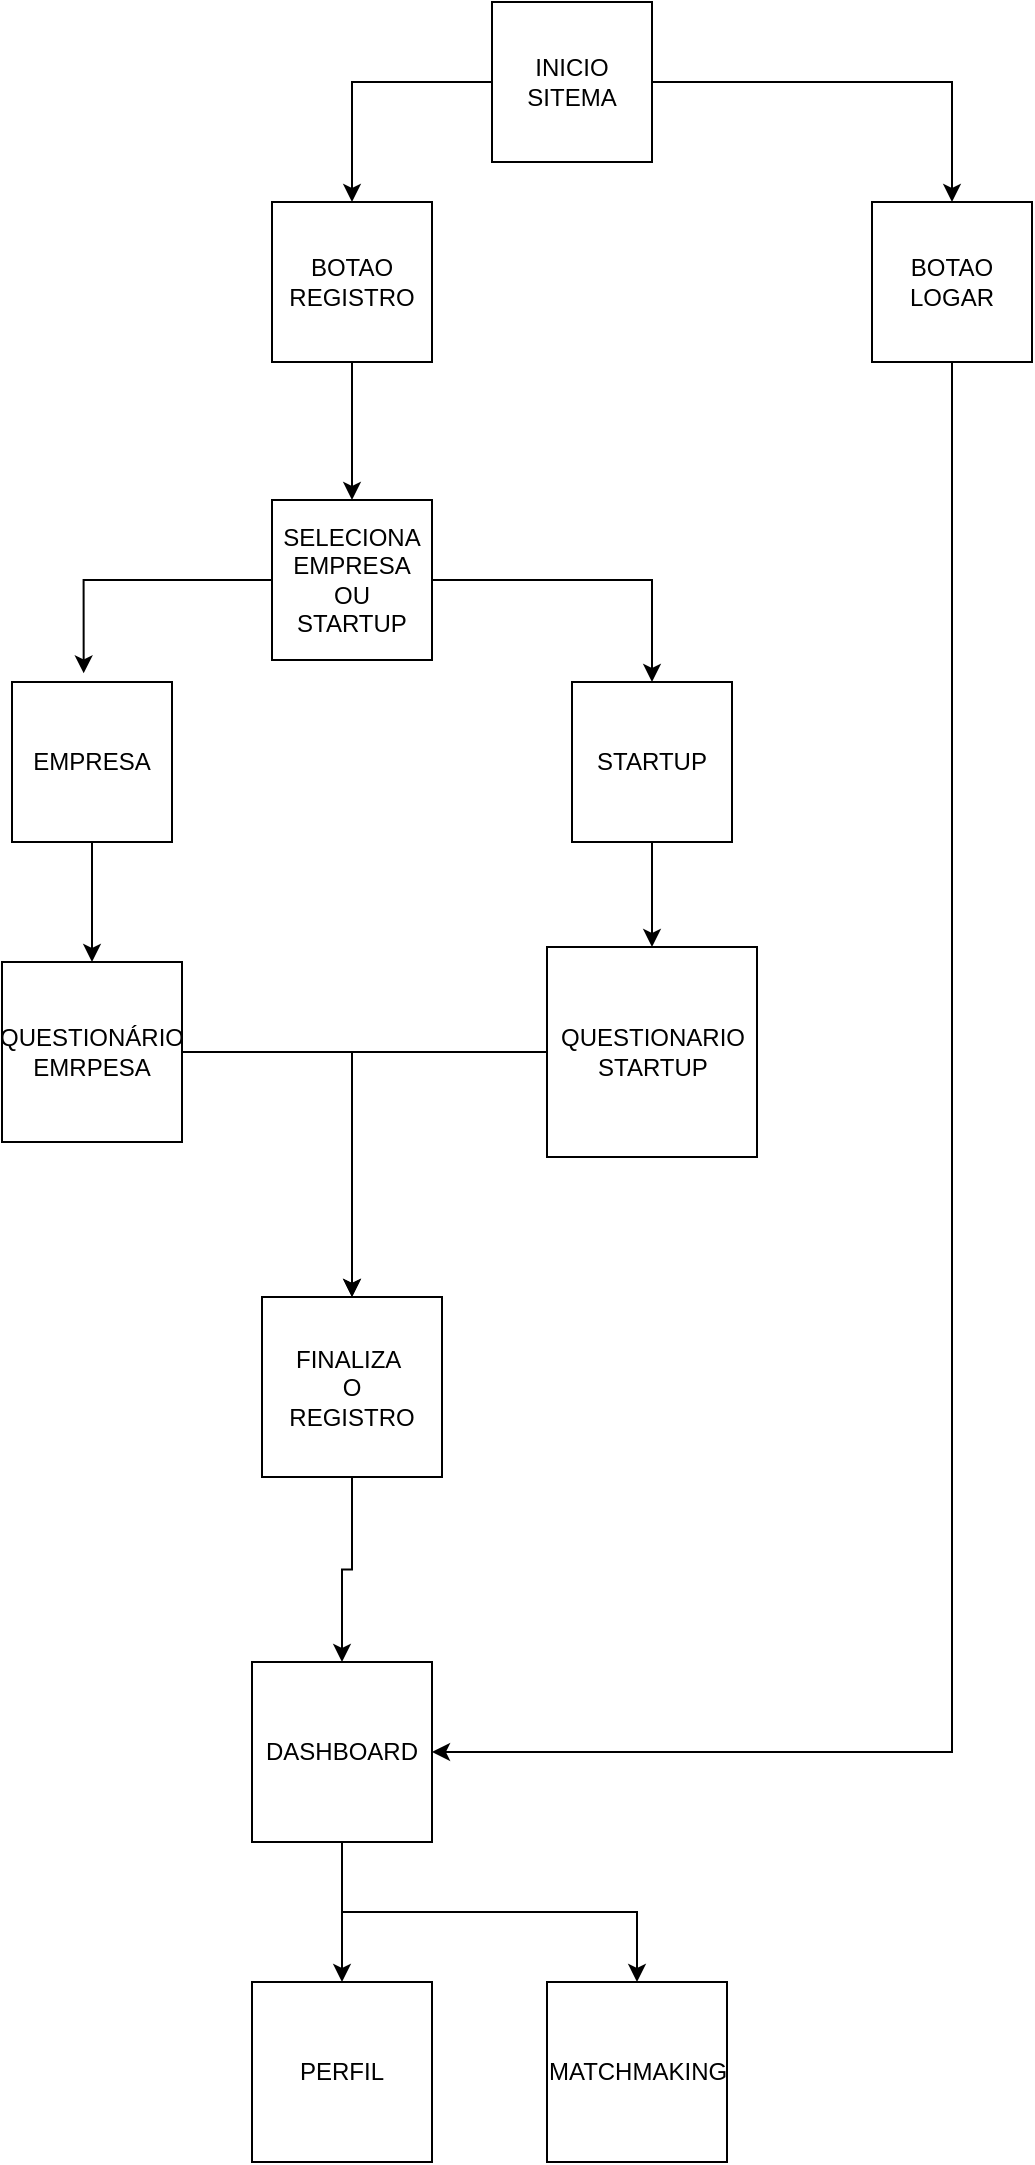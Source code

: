 <mxfile version="21.7.5" type="github">
  <diagram name="Page-1" id="CP0PfoXOIs4rCZpug_A0">
    <mxGraphModel dx="1323" dy="723" grid="1" gridSize="10" guides="1" tooltips="1" connect="1" arrows="1" fold="1" page="1" pageScale="1" pageWidth="850" pageHeight="1100" math="0" shadow="0">
      <root>
        <mxCell id="0" />
        <mxCell id="1" parent="0" />
        <mxCell id="3KQH8PXXAdi36EpR8eOV-6" style="edgeStyle=orthogonalEdgeStyle;rounded=0;orthogonalLoop=1;jettySize=auto;html=1;entryX=0.5;entryY=0;entryDx=0;entryDy=0;" edge="1" parent="1" source="3KQH8PXXAdi36EpR8eOV-1" target="3KQH8PXXAdi36EpR8eOV-2">
          <mxGeometry relative="1" as="geometry" />
        </mxCell>
        <mxCell id="3KQH8PXXAdi36EpR8eOV-1" value="BOTAO REGISTRO" style="whiteSpace=wrap;html=1;aspect=fixed;" vertex="1" parent="1">
          <mxGeometry x="320" y="110" width="80" height="80" as="geometry" />
        </mxCell>
        <mxCell id="3KQH8PXXAdi36EpR8eOV-8" style="edgeStyle=orthogonalEdgeStyle;rounded=0;orthogonalLoop=1;jettySize=auto;html=1;exitX=1;exitY=0.5;exitDx=0;exitDy=0;entryX=0.5;entryY=0;entryDx=0;entryDy=0;" edge="1" parent="1" source="3KQH8PXXAdi36EpR8eOV-2" target="3KQH8PXXAdi36EpR8eOV-3">
          <mxGeometry relative="1" as="geometry" />
        </mxCell>
        <mxCell id="3KQH8PXXAdi36EpR8eOV-10" style="edgeStyle=orthogonalEdgeStyle;rounded=0;orthogonalLoop=1;jettySize=auto;html=1;entryX=0.448;entryY=-0.054;entryDx=0;entryDy=0;entryPerimeter=0;" edge="1" parent="1" source="3KQH8PXXAdi36EpR8eOV-2" target="3KQH8PXXAdi36EpR8eOV-9">
          <mxGeometry relative="1" as="geometry" />
        </mxCell>
        <mxCell id="3KQH8PXXAdi36EpR8eOV-2" value="SELECIONA&lt;br&gt;EMPRESA&lt;br&gt;OU&lt;br&gt;STARTUP" style="whiteSpace=wrap;html=1;aspect=fixed;" vertex="1" parent="1">
          <mxGeometry x="320" y="259" width="80" height="80" as="geometry" />
        </mxCell>
        <mxCell id="3KQH8PXXAdi36EpR8eOV-15" style="edgeStyle=orthogonalEdgeStyle;rounded=0;orthogonalLoop=1;jettySize=auto;html=1;entryX=0.5;entryY=0;entryDx=0;entryDy=0;" edge="1" parent="1" source="3KQH8PXXAdi36EpR8eOV-3" target="3KQH8PXXAdi36EpR8eOV-14">
          <mxGeometry relative="1" as="geometry" />
        </mxCell>
        <mxCell id="3KQH8PXXAdi36EpR8eOV-3" value="STARTUP" style="whiteSpace=wrap;html=1;aspect=fixed;" vertex="1" parent="1">
          <mxGeometry x="470" y="350" width="80" height="80" as="geometry" />
        </mxCell>
        <mxCell id="3KQH8PXXAdi36EpR8eOV-12" style="edgeStyle=orthogonalEdgeStyle;rounded=0;orthogonalLoop=1;jettySize=auto;html=1;entryX=0.5;entryY=0;entryDx=0;entryDy=0;" edge="1" parent="1" source="3KQH8PXXAdi36EpR8eOV-9" target="3KQH8PXXAdi36EpR8eOV-11">
          <mxGeometry relative="1" as="geometry" />
        </mxCell>
        <mxCell id="3KQH8PXXAdi36EpR8eOV-9" value="EMPRESA" style="whiteSpace=wrap;html=1;aspect=fixed;" vertex="1" parent="1">
          <mxGeometry x="190" y="350" width="80" height="80" as="geometry" />
        </mxCell>
        <mxCell id="3KQH8PXXAdi36EpR8eOV-17" style="edgeStyle=orthogonalEdgeStyle;rounded=0;orthogonalLoop=1;jettySize=auto;html=1;entryX=0.5;entryY=0;entryDx=0;entryDy=0;" edge="1" parent="1" source="3KQH8PXXAdi36EpR8eOV-11" target="3KQH8PXXAdi36EpR8eOV-16">
          <mxGeometry relative="1" as="geometry" />
        </mxCell>
        <mxCell id="3KQH8PXXAdi36EpR8eOV-11" value="QUESTIONÁRIO&lt;br&gt;EMRPESA" style="whiteSpace=wrap;html=1;aspect=fixed;" vertex="1" parent="1">
          <mxGeometry x="185" y="490" width="90" height="90" as="geometry" />
        </mxCell>
        <mxCell id="3KQH8PXXAdi36EpR8eOV-20" style="edgeStyle=orthogonalEdgeStyle;rounded=0;orthogonalLoop=1;jettySize=auto;html=1;entryX=0.5;entryY=0;entryDx=0;entryDy=0;" edge="1" parent="1" source="3KQH8PXXAdi36EpR8eOV-14" target="3KQH8PXXAdi36EpR8eOV-16">
          <mxGeometry relative="1" as="geometry" />
        </mxCell>
        <mxCell id="3KQH8PXXAdi36EpR8eOV-14" value="QUESTIONARIO&lt;br&gt;STARTUP&lt;br&gt;" style="whiteSpace=wrap;html=1;aspect=fixed;" vertex="1" parent="1">
          <mxGeometry x="457.5" y="482.5" width="105" height="105" as="geometry" />
        </mxCell>
        <mxCell id="3KQH8PXXAdi36EpR8eOV-35" style="edgeStyle=orthogonalEdgeStyle;rounded=0;orthogonalLoop=1;jettySize=auto;html=1;entryX=0.5;entryY=0;entryDx=0;entryDy=0;" edge="1" parent="1" source="3KQH8PXXAdi36EpR8eOV-16" target="3KQH8PXXAdi36EpR8eOV-27">
          <mxGeometry relative="1" as="geometry">
            <mxPoint x="210" y="830" as="targetPoint" />
          </mxGeometry>
        </mxCell>
        <mxCell id="3KQH8PXXAdi36EpR8eOV-16" value="FINALIZA&amp;nbsp;&lt;br&gt;O&lt;br&gt;REGISTRO" style="whiteSpace=wrap;html=1;aspect=fixed;" vertex="1" parent="1">
          <mxGeometry x="315" y="657.5" width="90" height="90" as="geometry" />
        </mxCell>
        <mxCell id="3KQH8PXXAdi36EpR8eOV-25" style="edgeStyle=orthogonalEdgeStyle;rounded=0;orthogonalLoop=1;jettySize=auto;html=1;exitX=0.5;exitY=1;exitDx=0;exitDy=0;entryX=1;entryY=0.5;entryDx=0;entryDy=0;" edge="1" parent="1" source="3KQH8PXXAdi36EpR8eOV-21" target="3KQH8PXXAdi36EpR8eOV-27">
          <mxGeometry relative="1" as="geometry">
            <mxPoint x="660.333" y="800" as="targetPoint" />
          </mxGeometry>
        </mxCell>
        <mxCell id="3KQH8PXXAdi36EpR8eOV-21" value="BOTAO&lt;br&gt;LOGAR" style="whiteSpace=wrap;html=1;aspect=fixed;" vertex="1" parent="1">
          <mxGeometry x="620" y="110" width="80" height="80" as="geometry" />
        </mxCell>
        <mxCell id="3KQH8PXXAdi36EpR8eOV-23" style="edgeStyle=orthogonalEdgeStyle;rounded=0;orthogonalLoop=1;jettySize=auto;html=1;entryX=0.5;entryY=0;entryDx=0;entryDy=0;" edge="1" parent="1" source="3KQH8PXXAdi36EpR8eOV-22" target="3KQH8PXXAdi36EpR8eOV-1">
          <mxGeometry relative="1" as="geometry" />
        </mxCell>
        <mxCell id="3KQH8PXXAdi36EpR8eOV-24" style="edgeStyle=orthogonalEdgeStyle;rounded=0;orthogonalLoop=1;jettySize=auto;html=1;entryX=0.5;entryY=0;entryDx=0;entryDy=0;" edge="1" parent="1" source="3KQH8PXXAdi36EpR8eOV-22" target="3KQH8PXXAdi36EpR8eOV-21">
          <mxGeometry relative="1" as="geometry" />
        </mxCell>
        <mxCell id="3KQH8PXXAdi36EpR8eOV-22" value="INICIO&lt;br&gt;SITEMA" style="whiteSpace=wrap;html=1;aspect=fixed;" vertex="1" parent="1">
          <mxGeometry x="430" y="10" width="80" height="80" as="geometry" />
        </mxCell>
        <mxCell id="3KQH8PXXAdi36EpR8eOV-34" style="edgeStyle=orthogonalEdgeStyle;rounded=0;orthogonalLoop=1;jettySize=auto;html=1;entryX=0.5;entryY=0;entryDx=0;entryDy=0;" edge="1" parent="1" source="3KQH8PXXAdi36EpR8eOV-27" target="3KQH8PXXAdi36EpR8eOV-29">
          <mxGeometry relative="1" as="geometry" />
        </mxCell>
        <mxCell id="3KQH8PXXAdi36EpR8eOV-36" style="edgeStyle=orthogonalEdgeStyle;rounded=0;orthogonalLoop=1;jettySize=auto;html=1;exitX=0.5;exitY=1;exitDx=0;exitDy=0;entryX=0.5;entryY=0;entryDx=0;entryDy=0;" edge="1" parent="1" source="3KQH8PXXAdi36EpR8eOV-27" target="3KQH8PXXAdi36EpR8eOV-30">
          <mxGeometry relative="1" as="geometry" />
        </mxCell>
        <mxCell id="3KQH8PXXAdi36EpR8eOV-27" value="DASHBOARD&lt;br&gt;" style="whiteSpace=wrap;html=1;aspect=fixed;" vertex="1" parent="1">
          <mxGeometry x="310" y="840" width="90" height="90" as="geometry" />
        </mxCell>
        <mxCell id="3KQH8PXXAdi36EpR8eOV-29" value="PERFIL" style="whiteSpace=wrap;html=1;aspect=fixed;" vertex="1" parent="1">
          <mxGeometry x="310" y="1000" width="90" height="90" as="geometry" />
        </mxCell>
        <mxCell id="3KQH8PXXAdi36EpR8eOV-30" value="MATCHMAKING" style="whiteSpace=wrap;html=1;aspect=fixed;" vertex="1" parent="1">
          <mxGeometry x="457.5" y="1000" width="90" height="90" as="geometry" />
        </mxCell>
      </root>
    </mxGraphModel>
  </diagram>
</mxfile>
